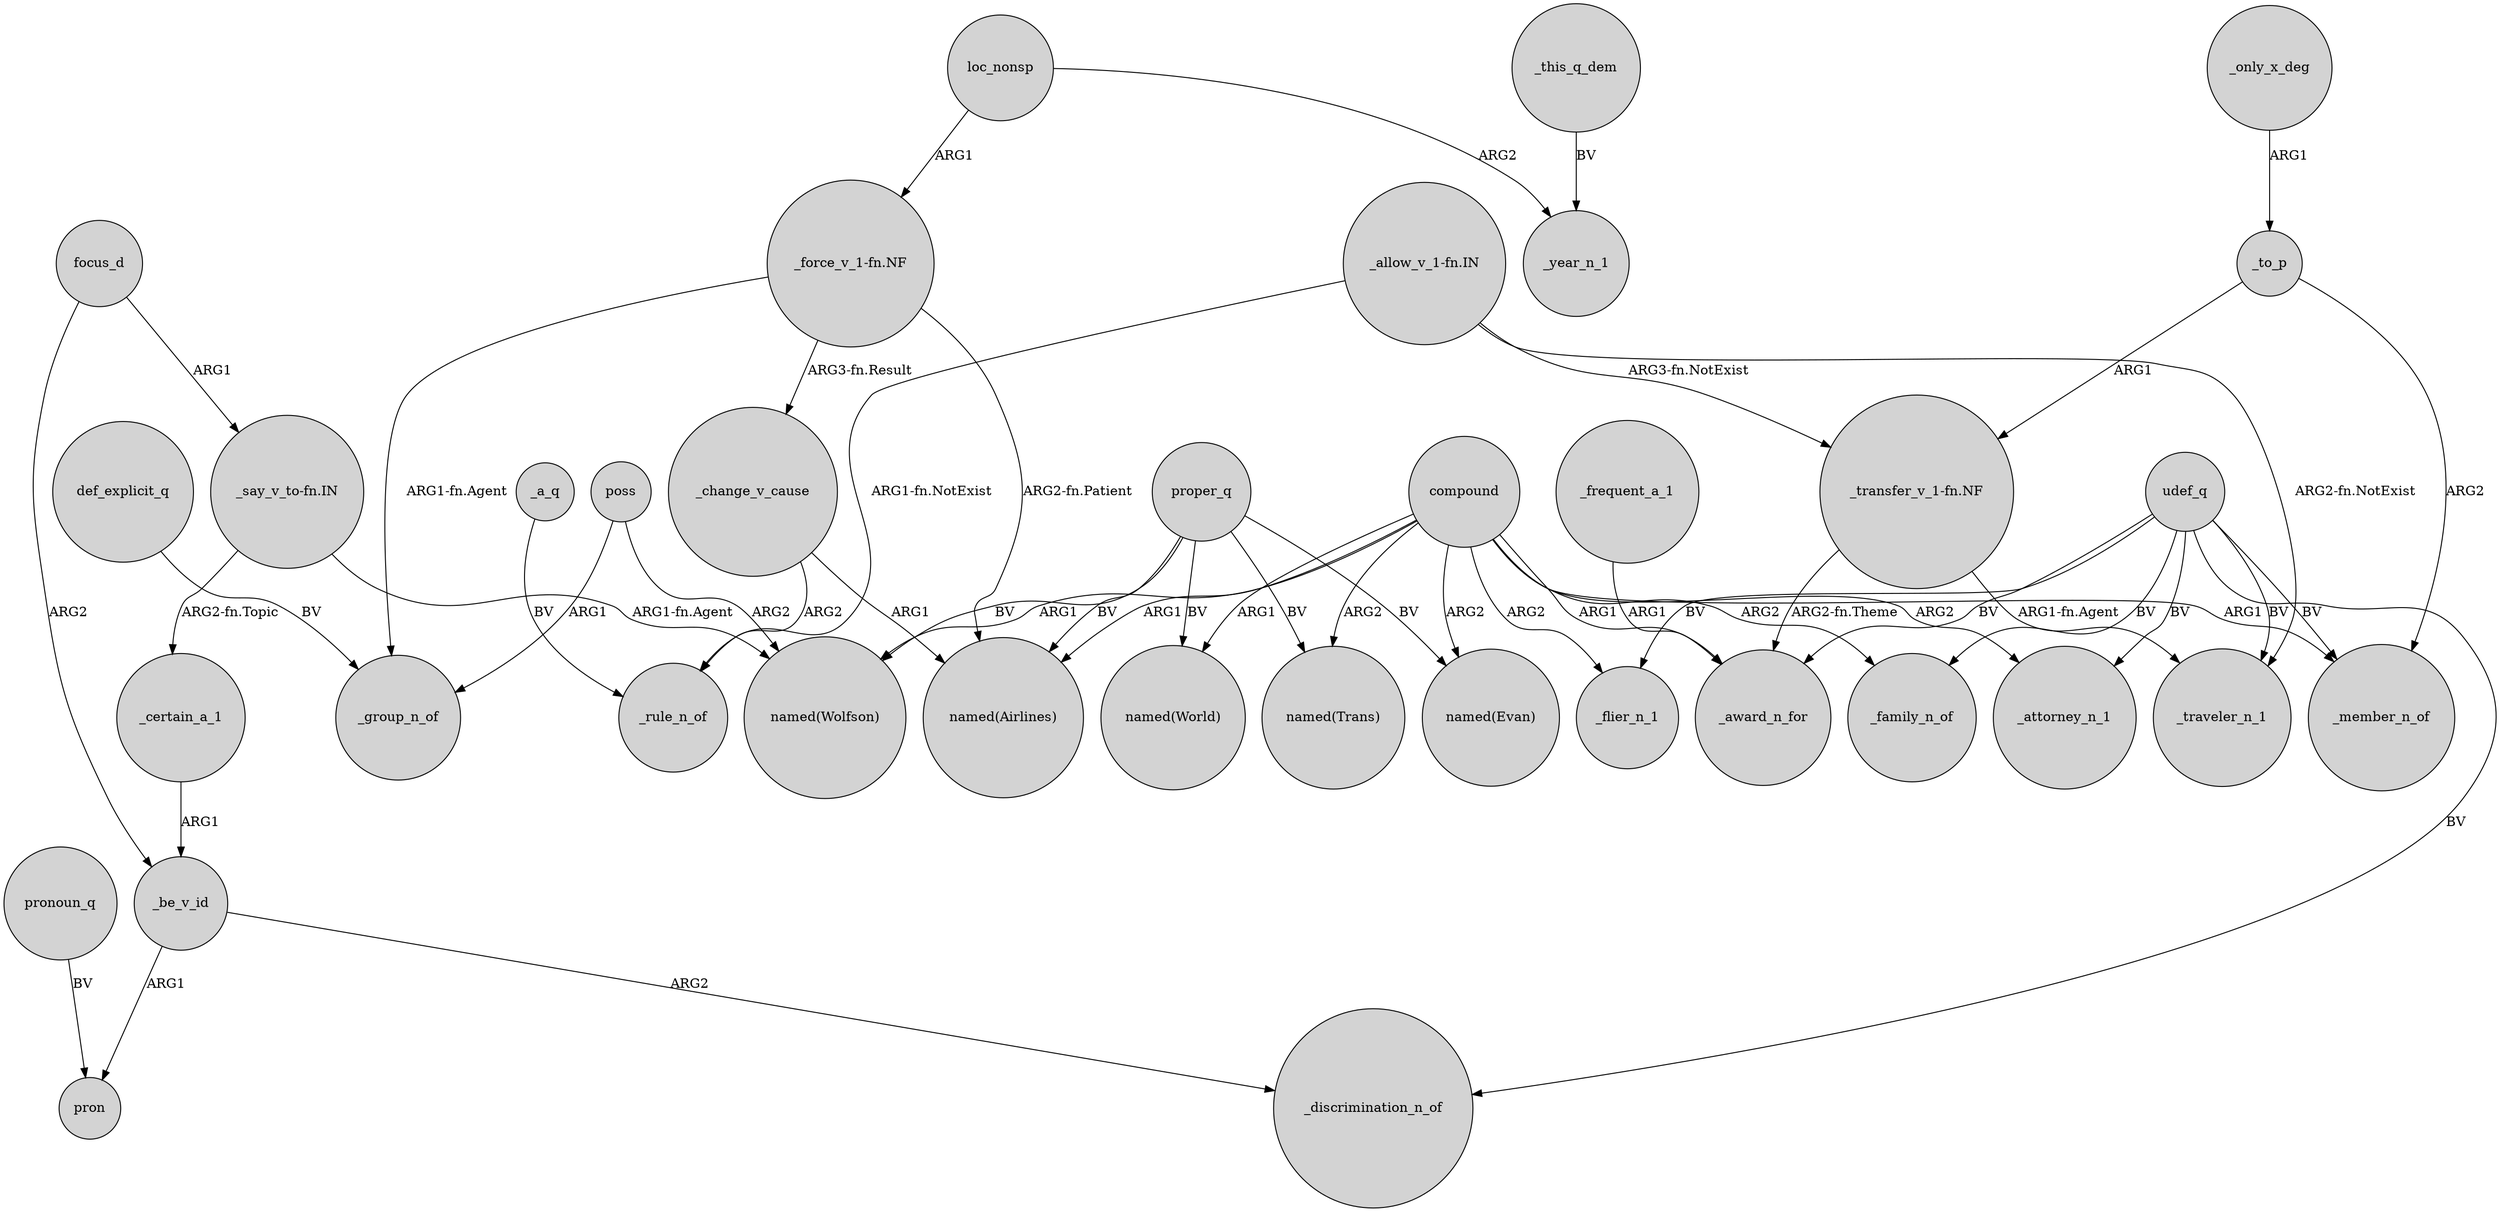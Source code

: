 digraph {
	node [shape=circle style=filled]
	focus_d -> _be_v_id [label=ARG2]
	loc_nonsp -> "_force_v_1-fn.NF" [label=ARG1]
	compound -> "named(Trans)" [label=ARG2]
	udef_q -> _award_n_for [label=BV]
	"_say_v_to-fn.IN" -> _certain_a_1 [label="ARG2-fn.Topic"]
	def_explicit_q -> _group_n_of [label=BV]
	"_allow_v_1-fn.IN" -> "_transfer_v_1-fn.NF" [label="ARG3-fn.NotExist"]
	proper_q -> "named(Wolfson)" [label=BV]
	"_force_v_1-fn.NF" -> _group_n_of [label="ARG1-fn.Agent"]
	"_transfer_v_1-fn.NF" -> _traveler_n_1 [label="ARG1-fn.Agent"]
	compound -> _family_n_of [label=ARG2]
	compound -> _award_n_for [label=ARG1]
	compound -> "named(Airlines)" [label=ARG1]
	proper_q -> "named(Trans)" [label=BV]
	compound -> _attorney_n_1 [label=ARG2]
	compound -> "named(Wolfson)" [label=ARG1]
	poss -> _group_n_of [label=ARG1]
	compound -> _flier_n_1 [label=ARG2]
	proper_q -> "named(Evan)" [label=BV]
	"_say_v_to-fn.IN" -> "named(Wolfson)" [label="ARG1-fn.Agent"]
	_be_v_id -> pron [label=ARG1]
	udef_q -> _traveler_n_1 [label=BV]
	_to_p -> "_transfer_v_1-fn.NF" [label=ARG1]
	_change_v_cause -> "named(Airlines)" [label=ARG1]
	"_transfer_v_1-fn.NF" -> _award_n_for [label="ARG2-fn.Theme"]
	_a_q -> _rule_n_of [label=BV]
	pronoun_q -> pron [label=BV]
	udef_q -> _attorney_n_1 [label=BV]
	compound -> "named(Evan)" [label=ARG2]
	_only_x_deg -> _to_p [label=ARG1]
	udef_q -> _member_n_of [label=BV]
	compound -> "named(World)" [label=ARG1]
	proper_q -> "named(World)" [label=BV]
	loc_nonsp -> _year_n_1 [label=ARG2]
	udef_q -> _flier_n_1 [label=BV]
	"_force_v_1-fn.NF" -> _change_v_cause [label="ARG3-fn.Result"]
	"_allow_v_1-fn.IN" -> _rule_n_of [label="ARG1-fn.NotExist"]
	_to_p -> _member_n_of [label=ARG2]
	compound -> _member_n_of [label=ARG1]
	"_allow_v_1-fn.IN" -> _traveler_n_1 [label="ARG2-fn.NotExist"]
	poss -> "named(Wolfson)" [label=ARG2]
	proper_q -> "named(Airlines)" [label=BV]
	_be_v_id -> _discrimination_n_of [label=ARG2]
	udef_q -> _discrimination_n_of [label=BV]
	"_force_v_1-fn.NF" -> "named(Airlines)" [label="ARG2-fn.Patient"]
	_change_v_cause -> _rule_n_of [label=ARG2]
	_frequent_a_1 -> _award_n_for [label=ARG1]
	udef_q -> _family_n_of [label=BV]
	focus_d -> "_say_v_to-fn.IN" [label=ARG1]
	_certain_a_1 -> _be_v_id [label=ARG1]
	_this_q_dem -> _year_n_1 [label=BV]
}
